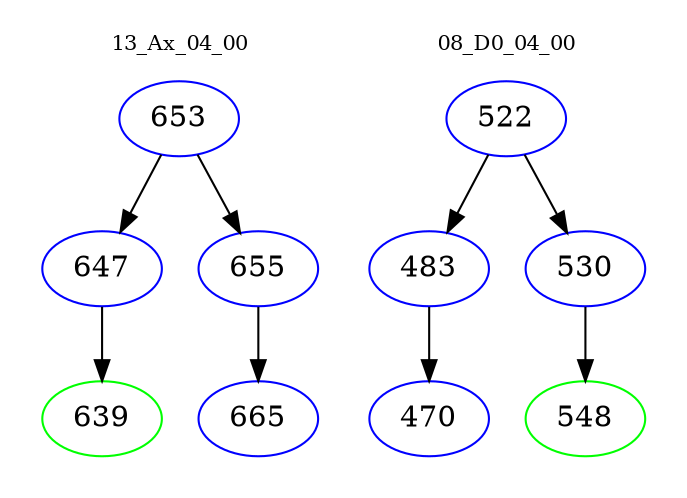 digraph{
subgraph cluster_0 {
color = white
label = "13_Ax_04_00";
fontsize=10;
T0_653 [label="653", color="blue"]
T0_653 -> T0_647 [color="black"]
T0_647 [label="647", color="blue"]
T0_647 -> T0_639 [color="black"]
T0_639 [label="639", color="green"]
T0_653 -> T0_655 [color="black"]
T0_655 [label="655", color="blue"]
T0_655 -> T0_665 [color="black"]
T0_665 [label="665", color="blue"]
}
subgraph cluster_1 {
color = white
label = "08_D0_04_00";
fontsize=10;
T1_522 [label="522", color="blue"]
T1_522 -> T1_483 [color="black"]
T1_483 [label="483", color="blue"]
T1_483 -> T1_470 [color="black"]
T1_470 [label="470", color="blue"]
T1_522 -> T1_530 [color="black"]
T1_530 [label="530", color="blue"]
T1_530 -> T1_548 [color="black"]
T1_548 [label="548", color="green"]
}
}
